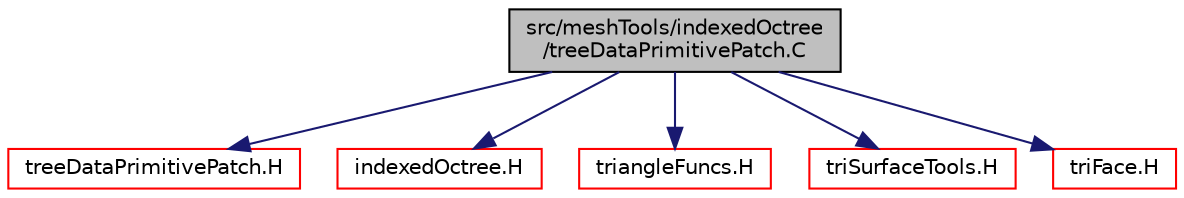 digraph "src/meshTools/indexedOctree/treeDataPrimitivePatch.C"
{
  bgcolor="transparent";
  edge [fontname="Helvetica",fontsize="10",labelfontname="Helvetica",labelfontsize="10"];
  node [fontname="Helvetica",fontsize="10",shape=record];
  Node0 [label="src/meshTools/indexedOctree\l/treeDataPrimitivePatch.C",height=0.2,width=0.4,color="black", fillcolor="grey75", style="filled", fontcolor="black"];
  Node0 -> Node1 [color="midnightblue",fontsize="10",style="solid",fontname="Helvetica"];
  Node1 [label="treeDataPrimitivePatch.H",height=0.2,width=0.4,color="red",URL="$a08255.html"];
  Node0 -> Node167 [color="midnightblue",fontsize="10",style="solid",fontname="Helvetica"];
  Node167 [label="indexedOctree.H",height=0.2,width=0.4,color="red",URL="$a09083.html"];
  Node0 -> Node177 [color="midnightblue",fontsize="10",style="solid",fontname="Helvetica"];
  Node177 [label="triangleFuncs.H",height=0.2,width=0.4,color="red",URL="$a08924.html"];
  Node0 -> Node178 [color="midnightblue",fontsize="10",style="solid",fontname="Helvetica"];
  Node178 [label="triSurfaceTools.H",height=0.2,width=0.4,color="red",URL="$a08957.html"];
  Node0 -> Node187 [color="midnightblue",fontsize="10",style="solid",fontname="Helvetica"];
  Node187 [label="triFace.H",height=0.2,width=0.4,color="red",URL="$a12125.html"];
}
